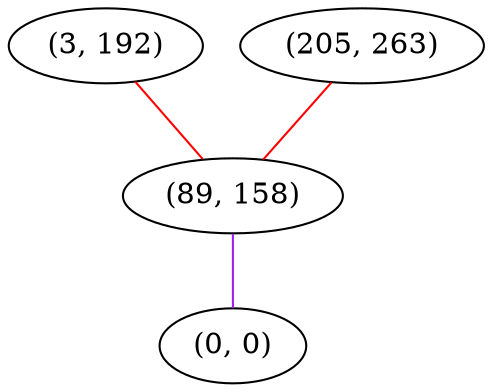 graph "" {
"(3, 192)";
"(205, 263)";
"(89, 158)";
"(0, 0)";
"(3, 192)" -- "(89, 158)"  [color=red, key=0, weight=1];
"(205, 263)" -- "(89, 158)"  [color=red, key=0, weight=1];
"(89, 158)" -- "(0, 0)"  [color=purple, key=0, weight=4];
}
